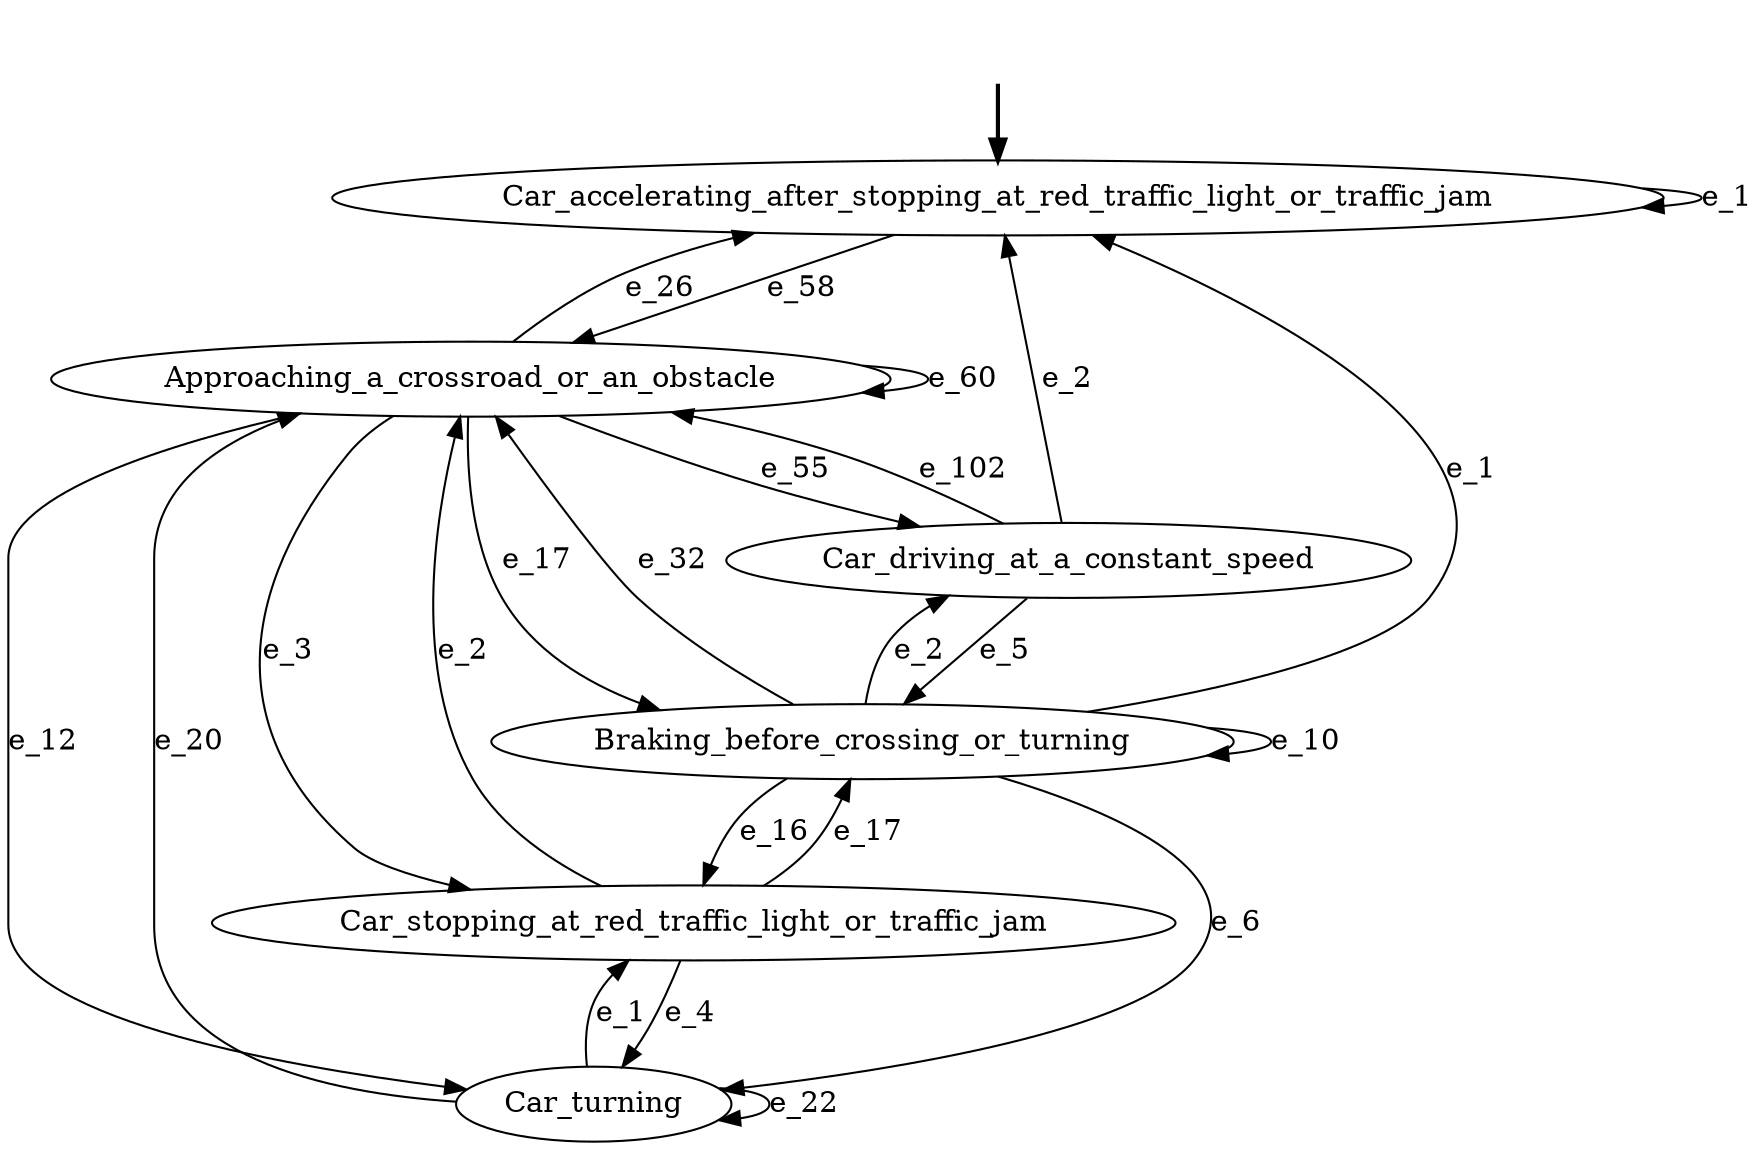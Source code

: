 digraph {
	fake [style=invisible]
	Car_driving_at_a_constant_speed
	Approaching_a_crossroad_or_an_obstacle
	Car_accelerating_after_stopping_at_red_traffic_light_or_traffic_jam [root=true]
	Car_turning
	Car_stopping_at_red_traffic_light_or_traffic_jam
	Braking_before_crossing_or_turning
	fake -> Car_accelerating_after_stopping_at_red_traffic_light_or_traffic_jam [style=bold]
	Car_driving_at_a_constant_speed -> Braking_before_crossing_or_turning [label=e_5]
	Car_driving_at_a_constant_speed -> Car_accelerating_after_stopping_at_red_traffic_light_or_traffic_jam [label=e_2]
	Car_driving_at_a_constant_speed -> Approaching_a_crossroad_or_an_obstacle [label=e_102]
	Car_turning -> Car_turning [label=e_22]
	Car_turning -> Approaching_a_crossroad_or_an_obstacle [label=e_20]
	Car_turning -> Car_stopping_at_red_traffic_light_or_traffic_jam [label=e_1]
	Car_accelerating_after_stopping_at_red_traffic_light_or_traffic_jam -> Car_accelerating_after_stopping_at_red_traffic_light_or_traffic_jam [label=e_1]
	Car_accelerating_after_stopping_at_red_traffic_light_or_traffic_jam -> Approaching_a_crossroad_or_an_obstacle [label=e_58]
	Approaching_a_crossroad_or_an_obstacle -> Car_driving_at_a_constant_speed [label=e_55]
	Approaching_a_crossroad_or_an_obstacle -> Car_turning [label=e_12]
	Approaching_a_crossroad_or_an_obstacle -> Car_accelerating_after_stopping_at_red_traffic_light_or_traffic_jam [label=e_26]
	Approaching_a_crossroad_or_an_obstacle -> Approaching_a_crossroad_or_an_obstacle [label=e_60]
	Approaching_a_crossroad_or_an_obstacle -> Braking_before_crossing_or_turning [label=e_17]
	Approaching_a_crossroad_or_an_obstacle -> Car_stopping_at_red_traffic_light_or_traffic_jam [label=e_3]
	Braking_before_crossing_or_turning -> Car_driving_at_a_constant_speed [label=e_2]
	Braking_before_crossing_or_turning -> Car_turning [label=e_6]
	Braking_before_crossing_or_turning -> Car_accelerating_after_stopping_at_red_traffic_light_or_traffic_jam [label=e_1]
	Braking_before_crossing_or_turning -> Approaching_a_crossroad_or_an_obstacle [label=e_32]
	Braking_before_crossing_or_turning -> Braking_before_crossing_or_turning [label=e_10]
	Braking_before_crossing_or_turning -> Car_stopping_at_red_traffic_light_or_traffic_jam [label=e_16]
	Car_stopping_at_red_traffic_light_or_traffic_jam -> Car_turning [label=e_4]
	Car_stopping_at_red_traffic_light_or_traffic_jam -> Approaching_a_crossroad_or_an_obstacle [label=e_2]
	Car_stopping_at_red_traffic_light_or_traffic_jam -> Braking_before_crossing_or_turning [label=e_17]
}

